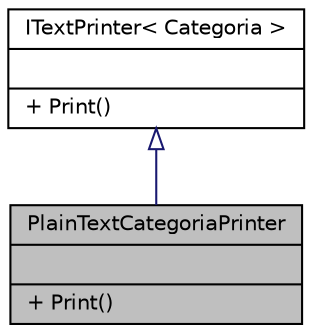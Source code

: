 digraph "PlainTextCategoriaPrinter"
{
 // INTERACTIVE_SVG=YES
 // LATEX_PDF_SIZE
  edge [fontname="Helvetica",fontsize="10",labelfontname="Helvetica",labelfontsize="10"];
  node [fontname="Helvetica",fontsize="10",shape=record];
  Node1 [label="{PlainTextCategoriaPrinter\n||+ Print()\l}",height=0.2,width=0.4,color="black", fillcolor="grey75", style="filled", fontcolor="black",tooltip=" "];
  Node2 -> Node1 [dir="back",color="midnightblue",fontsize="10",style="solid",arrowtail="onormal",fontname="Helvetica"];
  Node2 [label="{ITextPrinter\< Categoria \>\n||+ Print()\l}",height=0.2,width=0.4,color="black", fillcolor="white", style="filled",URL="$interfaceITextPrinter.html",tooltip=" "];
}
